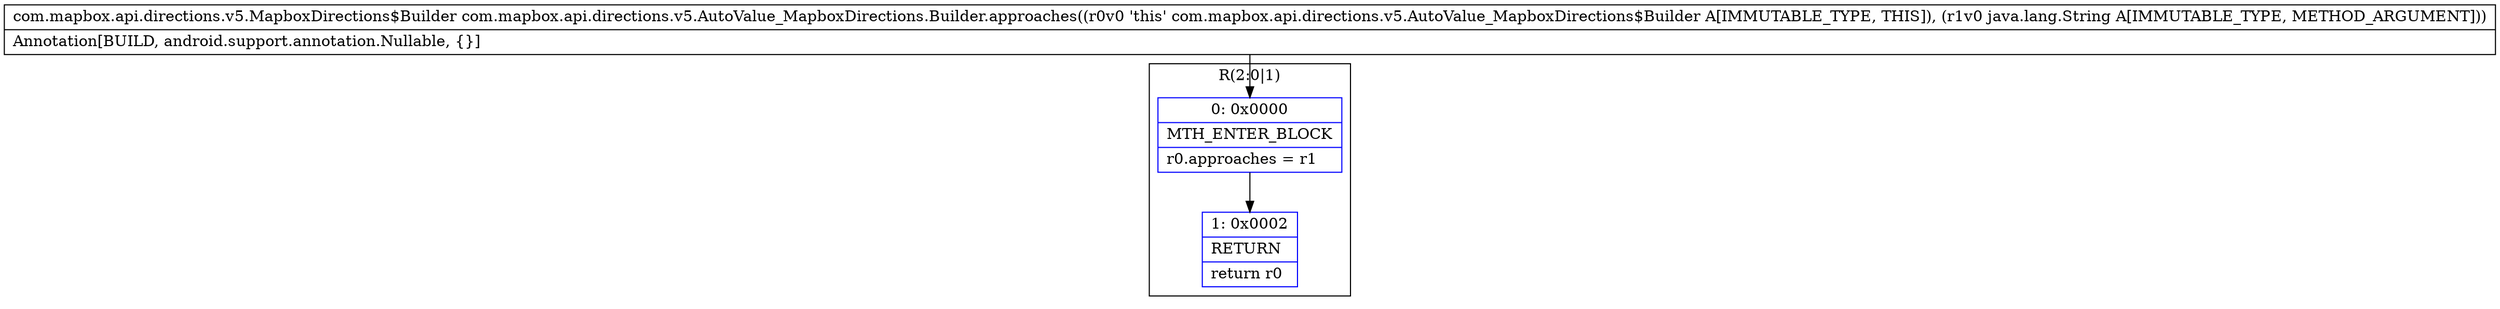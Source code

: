 digraph "CFG forcom.mapbox.api.directions.v5.AutoValue_MapboxDirections.Builder.approaches(Ljava\/lang\/String;)Lcom\/mapbox\/api\/directions\/v5\/MapboxDirections$Builder;" {
subgraph cluster_Region_166544646 {
label = "R(2:0|1)";
node [shape=record,color=blue];
Node_0 [shape=record,label="{0\:\ 0x0000|MTH_ENTER_BLOCK\l|r0.approaches = r1\l}"];
Node_1 [shape=record,label="{1\:\ 0x0002|RETURN\l|return r0\l}"];
}
MethodNode[shape=record,label="{com.mapbox.api.directions.v5.MapboxDirections$Builder com.mapbox.api.directions.v5.AutoValue_MapboxDirections.Builder.approaches((r0v0 'this' com.mapbox.api.directions.v5.AutoValue_MapboxDirections$Builder A[IMMUTABLE_TYPE, THIS]), (r1v0 java.lang.String A[IMMUTABLE_TYPE, METHOD_ARGUMENT]))  | Annotation[BUILD, android.support.annotation.Nullable, \{\}]\l}"];
MethodNode -> Node_0;
Node_0 -> Node_1;
}

